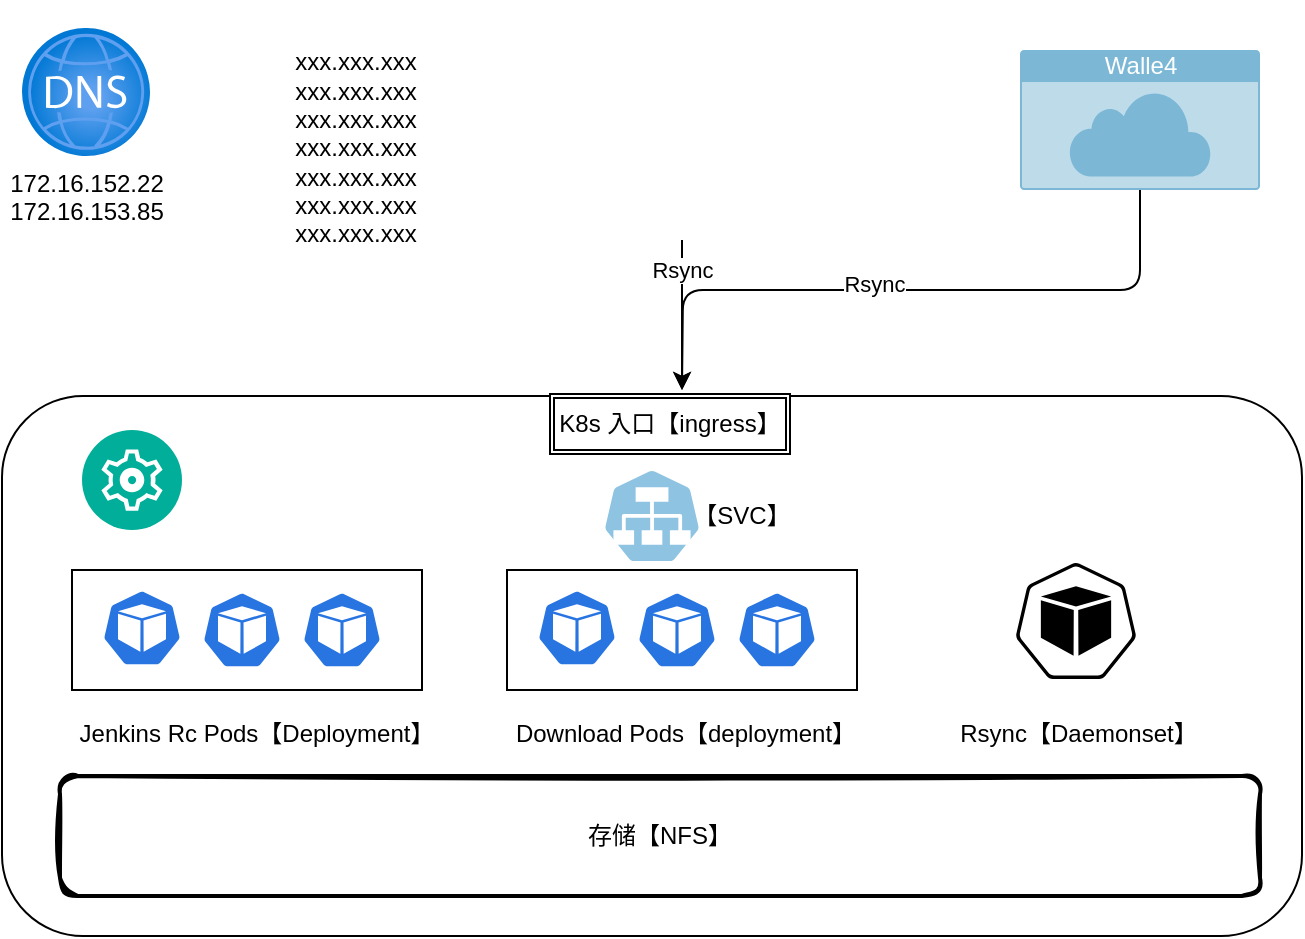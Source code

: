 <mxfile version="14.9.4" type="github">
  <diagram id="C5RBs43oDa-KdzZeNtuy" name="Page-1">
    <mxGraphModel dx="946" dy="528" grid="1" gridSize="10" guides="1" tooltips="1" connect="1" arrows="1" fold="1" page="1" pageScale="1" pageWidth="827" pageHeight="1169" math="0" shadow="0">
      <root>
        <mxCell id="WIyWlLk6GJQsqaUBKTNV-0" />
        <mxCell id="WIyWlLk6GJQsqaUBKTNV-1" parent="WIyWlLk6GJQsqaUBKTNV-0" />
        <mxCell id="xaJBnkrgAS4ytCXH0mYz-1" value="" style="rounded=1;whiteSpace=wrap;html=1;" vertex="1" parent="WIyWlLk6GJQsqaUBKTNV-1">
          <mxGeometry x="80" y="393" width="650" height="270" as="geometry" />
        </mxCell>
        <mxCell id="xaJBnkrgAS4ytCXH0mYz-4" value="存储【NFS】" style="rounded=1;whiteSpace=wrap;html=1;strokeWidth=2;fillWeight=4;hachureGap=8;hachureAngle=45;sketch=1;" vertex="1" parent="WIyWlLk6GJQsqaUBKTNV-1">
          <mxGeometry x="109" y="583" width="600" height="60" as="geometry" />
        </mxCell>
        <mxCell id="xaJBnkrgAS4ytCXH0mYz-5" value="K8s 入口【ingress】" style="shape=ext;double=1;rounded=0;whiteSpace=wrap;html=1;" vertex="1" parent="WIyWlLk6GJQsqaUBKTNV-1">
          <mxGeometry x="354" y="392" width="120" height="30" as="geometry" />
        </mxCell>
        <mxCell id="xaJBnkrgAS4ytCXH0mYz-6" value="172.16.152.22&lt;br&gt;172.16.153.85" style="aspect=fixed;html=1;points=[];align=center;image;fontSize=12;image=img/lib/azure2/networking/DNS_Zones.svg;" vertex="1" parent="WIyWlLk6GJQsqaUBKTNV-1">
          <mxGeometry x="90" y="209" width="64" height="64" as="geometry" />
        </mxCell>
        <mxCell id="xaJBnkrgAS4ytCXH0mYz-13" value="" style="rounded=0;whiteSpace=wrap;html=1;" vertex="1" parent="WIyWlLk6GJQsqaUBKTNV-1">
          <mxGeometry x="115" y="480" width="175" height="60" as="geometry" />
        </mxCell>
        <mxCell id="xaJBnkrgAS4ytCXH0mYz-16" value="" style="html=1;dashed=0;whitespace=wrap;fillColor=#2875E2;strokeColor=#ffffff;points=[[0.005,0.63,0],[0.1,0.2,0],[0.9,0.2,0],[0.5,0,0],[0.995,0.63,0],[0.72,0.99,0],[0.5,1,0],[0.28,0.99,0]];shape=mxgraph.kubernetes.icon;prIcon=pod" vertex="1" parent="WIyWlLk6GJQsqaUBKTNV-1">
          <mxGeometry x="130" y="488.5" width="40" height="41" as="geometry" />
        </mxCell>
        <mxCell id="xaJBnkrgAS4ytCXH0mYz-17" value="" style="html=1;dashed=0;whitespace=wrap;fillColor=#2875E2;strokeColor=#ffffff;points=[[0.005,0.63,0],[0.1,0.2,0],[0.9,0.2,0],[0.5,0,0],[0.995,0.63,0],[0.72,0.99,0],[0.5,1,0],[0.28,0.99,0]];shape=mxgraph.kubernetes.icon;prIcon=pod" vertex="1" parent="WIyWlLk6GJQsqaUBKTNV-1">
          <mxGeometry x="180" y="489.5" width="40" height="41" as="geometry" />
        </mxCell>
        <mxCell id="xaJBnkrgAS4ytCXH0mYz-21" value="" style="html=1;dashed=0;whitespace=wrap;fillColor=#2875E2;strokeColor=#ffffff;points=[[0.005,0.63,0],[0.1,0.2,0],[0.9,0.2,0],[0.5,0,0],[0.995,0.63,0],[0.72,0.99,0],[0.5,1,0],[0.28,0.99,0]];shape=mxgraph.kubernetes.icon;prIcon=pod" vertex="1" parent="WIyWlLk6GJQsqaUBKTNV-1">
          <mxGeometry x="230" y="489.5" width="40" height="41" as="geometry" />
        </mxCell>
        <mxCell id="xaJBnkrgAS4ytCXH0mYz-24" value="" style="html=1;dashed=0;whitespace=wrap;fillColor=#ffffff;strokeColor=#000000;points=[[0.005,0.63,0],[0.1,0.2,0],[0.9,0.2,0],[0.5,0,0],[0.995,0.63,0],[0.72,0.99,0],[0.5,1,0],[0.28,0.99,0]];shape=mxgraph.kubernetes.icon;prIcon=pod;fontFamily=Helvetica;fontSize=12;fontColor=#000000;align=center;" vertex="1" parent="WIyWlLk6GJQsqaUBKTNV-1">
          <mxGeometry x="567" y="476.5" width="100" height="58" as="geometry" />
        </mxCell>
        <mxCell id="xaJBnkrgAS4ytCXH0mYz-25" value="Download Pods【deployment】" style="text;html=1;strokeColor=none;fillColor=none;align=center;verticalAlign=middle;whiteSpace=wrap;rounded=0;" vertex="1" parent="WIyWlLk6GJQsqaUBKTNV-1">
          <mxGeometry x="332.5" y="552" width="177.5" height="20" as="geometry" />
        </mxCell>
        <mxCell id="xaJBnkrgAS4ytCXH0mYz-26" value="Rsync【Daemonset】" style="text;html=1;strokeColor=none;fillColor=none;align=center;verticalAlign=middle;whiteSpace=wrap;rounded=0;" vertex="1" parent="WIyWlLk6GJQsqaUBKTNV-1">
          <mxGeometry x="550" y="551.5" width="137" height="20" as="geometry" />
        </mxCell>
        <mxCell id="xaJBnkrgAS4ytCXH0mYz-62" style="edgeStyle=orthogonalEdgeStyle;rounded=1;orthogonalLoop=1;jettySize=auto;html=1;exitX=0.5;exitY=1;exitDx=0;exitDy=0;exitPerimeter=0;" edge="1" parent="WIyWlLk6GJQsqaUBKTNV-1" source="xaJBnkrgAS4ytCXH0mYz-28">
          <mxGeometry relative="1" as="geometry">
            <mxPoint x="420" y="390" as="targetPoint" />
          </mxGeometry>
        </mxCell>
        <mxCell id="xaJBnkrgAS4ytCXH0mYz-63" value="Rsync" style="edgeLabel;html=1;align=center;verticalAlign=middle;resizable=0;points=[];" vertex="1" connectable="0" parent="xaJBnkrgAS4ytCXH0mYz-62">
          <mxGeometry x="0.118" y="-3" relative="1" as="geometry">
            <mxPoint as="offset" />
          </mxGeometry>
        </mxCell>
        <mxCell id="xaJBnkrgAS4ytCXH0mYz-28" value="Walle4" style="html=1;strokeColor=none;labelPosition=center;verticalLabelPosition=middle;verticalAlign=top;align=center;fontSize=12;outlineConnect=0;spacingTop=-6;fontColor=#FFFFFF;shape=mxgraph.sitemap.cloud;fillColor=#7CB8D6;" vertex="1" parent="WIyWlLk6GJQsqaUBKTNV-1">
          <mxGeometry x="589" y="220" width="120" height="70" as="geometry" />
        </mxCell>
        <mxCell id="xaJBnkrgAS4ytCXH0mYz-31" value="" style="html=1;dashed=0;whitespace=wrap;strokeColor=#ffffff;points=[[0.005,0.63,0],[0.1,0.2,0],[0.9,0.2,0],[0.5,0,0],[0.995,0.63,0],[0.72,0.99,0],[0.5,1,0],[0.28,0.99,0]];shape=mxgraph.kubernetes.icon;prIcon=svc;fillColor=#8EC3E2;" vertex="1" parent="WIyWlLk6GJQsqaUBKTNV-1">
          <mxGeometry x="310" y="429" width="190" height="48" as="geometry" />
        </mxCell>
        <mxCell id="xaJBnkrgAS4ytCXH0mYz-32" value="【SVC】" style="text;html=1;strokeColor=none;fillColor=none;align=center;verticalAlign=middle;whiteSpace=wrap;rounded=0;" vertex="1" parent="WIyWlLk6GJQsqaUBKTNV-1">
          <mxGeometry x="430" y="443" width="40" height="20" as="geometry" />
        </mxCell>
        <mxCell id="xaJBnkrgAS4ytCXH0mYz-43" style="edgeStyle=orthogonalEdgeStyle;rounded=1;orthogonalLoop=1;jettySize=auto;html=1;exitX=0.5;exitY=1;exitDx=0;exitDy=0;" edge="1" parent="WIyWlLk6GJQsqaUBKTNV-1" source="xaJBnkrgAS4ytCXH0mYz-41">
          <mxGeometry relative="1" as="geometry">
            <mxPoint x="420" y="390" as="targetPoint" />
          </mxGeometry>
        </mxCell>
        <mxCell id="xaJBnkrgAS4ytCXH0mYz-47" value="Rsync" style="edgeLabel;html=1;align=center;verticalAlign=middle;resizable=0;points=[];" vertex="1" connectable="0" parent="xaJBnkrgAS4ytCXH0mYz-43">
          <mxGeometry x="-0.6" relative="1" as="geometry">
            <mxPoint as="offset" />
          </mxGeometry>
        </mxCell>
        <mxCell id="xaJBnkrgAS4ytCXH0mYz-41" value="" style="shape=image;html=1;verticalAlign=top;verticalLabelPosition=bottom;labelBackgroundColor=#ffffff;imageAspect=0;aspect=fixed;image=https://cdn4.iconfinder.com/data/icons/logos-brands-5/24/jenkins-128.png" vertex="1" parent="WIyWlLk6GJQsqaUBKTNV-1">
          <mxGeometry x="360" y="195" width="120" height="120" as="geometry" />
        </mxCell>
        <mxCell id="xaJBnkrgAS4ytCXH0mYz-52" value="xxx.xxx.xxx&lt;br&gt;xxx.xxx.xxx&lt;br&gt;xxx.xxx.xxx&lt;br&gt;xxx.xxx.xxx&lt;br&gt;xxx.xxx.xxx&lt;br&gt;xxx.xxx.xxx&lt;br&gt;xxx.xxx.xxx&lt;br&gt;" style="text;html=1;strokeColor=none;fillColor=none;align=center;verticalAlign=middle;whiteSpace=wrap;rounded=0;" vertex="1" parent="WIyWlLk6GJQsqaUBKTNV-1">
          <mxGeometry x="192" y="259" width="130" height="20" as="geometry" />
        </mxCell>
        <mxCell id="xaJBnkrgAS4ytCXH0mYz-59" value="" style="aspect=fixed;perimeter=ellipsePerimeter;html=1;align=center;shadow=0;dashed=0;fontColor=#4277BB;labelBackgroundColor=#ffffff;fontSize=12;spacingTop=3;image;image=img/lib/ibm/management/cluster_management.svg;" vertex="1" parent="WIyWlLk6GJQsqaUBKTNV-1">
          <mxGeometry x="120" y="410" width="50" height="50" as="geometry" />
        </mxCell>
        <mxCell id="xaJBnkrgAS4ytCXH0mYz-65" value="" style="rounded=0;whiteSpace=wrap;html=1;" vertex="1" parent="WIyWlLk6GJQsqaUBKTNV-1">
          <mxGeometry x="332.5" y="480" width="175" height="60" as="geometry" />
        </mxCell>
        <mxCell id="xaJBnkrgAS4ytCXH0mYz-66" value="" style="html=1;dashed=0;whitespace=wrap;fillColor=#2875E2;strokeColor=#ffffff;points=[[0.005,0.63,0],[0.1,0.2,0],[0.9,0.2,0],[0.5,0,0],[0.995,0.63,0],[0.72,0.99,0],[0.5,1,0],[0.28,0.99,0]];shape=mxgraph.kubernetes.icon;prIcon=pod" vertex="1" parent="WIyWlLk6GJQsqaUBKTNV-1">
          <mxGeometry x="347.5" y="488.5" width="40" height="41" as="geometry" />
        </mxCell>
        <mxCell id="xaJBnkrgAS4ytCXH0mYz-67" value="" style="html=1;dashed=0;whitespace=wrap;fillColor=#2875E2;strokeColor=#ffffff;points=[[0.005,0.63,0],[0.1,0.2,0],[0.9,0.2,0],[0.5,0,0],[0.995,0.63,0],[0.72,0.99,0],[0.5,1,0],[0.28,0.99,0]];shape=mxgraph.kubernetes.icon;prIcon=pod" vertex="1" parent="WIyWlLk6GJQsqaUBKTNV-1">
          <mxGeometry x="397.5" y="489.5" width="40" height="41" as="geometry" />
        </mxCell>
        <mxCell id="xaJBnkrgAS4ytCXH0mYz-68" value="" style="html=1;dashed=0;whitespace=wrap;fillColor=#2875E2;strokeColor=#ffffff;points=[[0.005,0.63,0],[0.1,0.2,0],[0.9,0.2,0],[0.5,0,0],[0.995,0.63,0],[0.72,0.99,0],[0.5,1,0],[0.28,0.99,0]];shape=mxgraph.kubernetes.icon;prIcon=pod" vertex="1" parent="WIyWlLk6GJQsqaUBKTNV-1">
          <mxGeometry x="447.5" y="489.5" width="40" height="41" as="geometry" />
        </mxCell>
        <mxCell id="xaJBnkrgAS4ytCXH0mYz-70" value="Jenkins Rc Pods【Deployment】" style="text;html=1;strokeColor=none;fillColor=none;align=center;verticalAlign=middle;whiteSpace=wrap;rounded=0;" vertex="1" parent="WIyWlLk6GJQsqaUBKTNV-1">
          <mxGeometry x="115" y="552" width="185" height="20" as="geometry" />
        </mxCell>
      </root>
    </mxGraphModel>
  </diagram>
</mxfile>
